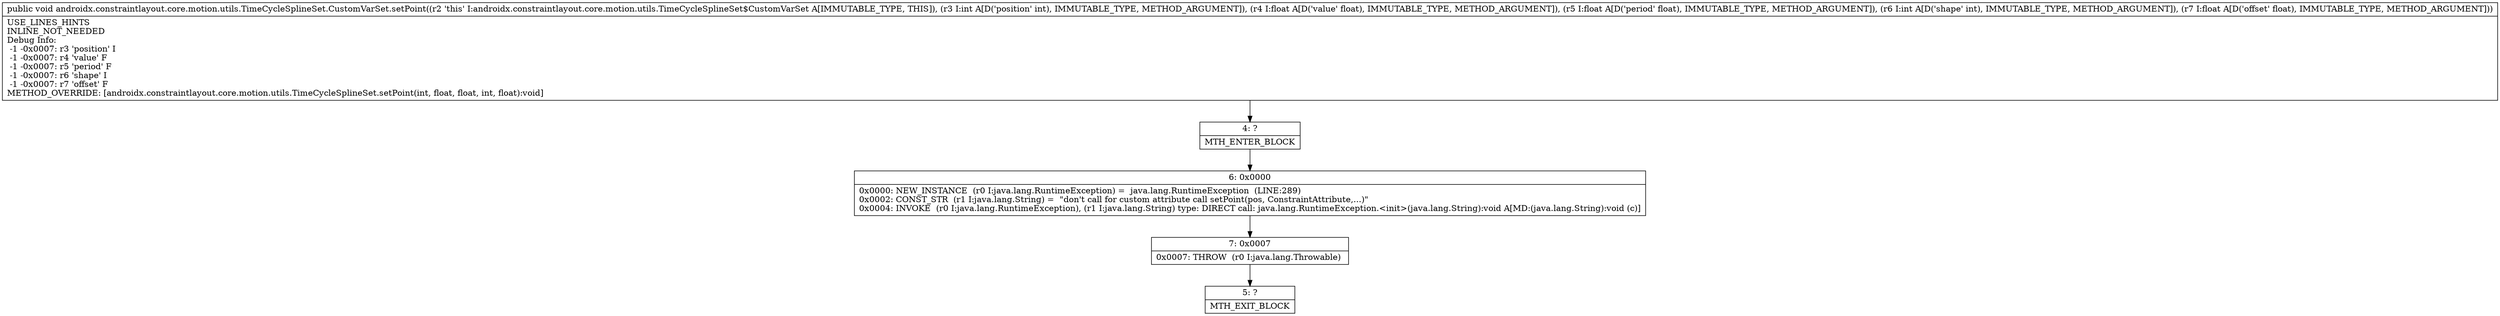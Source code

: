 digraph "CFG forandroidx.constraintlayout.core.motion.utils.TimeCycleSplineSet.CustomVarSet.setPoint(IFFIF)V" {
Node_4 [shape=record,label="{4\:\ ?|MTH_ENTER_BLOCK\l}"];
Node_6 [shape=record,label="{6\:\ 0x0000|0x0000: NEW_INSTANCE  (r0 I:java.lang.RuntimeException) =  java.lang.RuntimeException  (LINE:289)\l0x0002: CONST_STR  (r1 I:java.lang.String) =  \"don't call for custom attribute call setPoint(pos, ConstraintAttribute,...)\" \l0x0004: INVOKE  (r0 I:java.lang.RuntimeException), (r1 I:java.lang.String) type: DIRECT call: java.lang.RuntimeException.\<init\>(java.lang.String):void A[MD:(java.lang.String):void (c)]\l}"];
Node_7 [shape=record,label="{7\:\ 0x0007|0x0007: THROW  (r0 I:java.lang.Throwable) \l}"];
Node_5 [shape=record,label="{5\:\ ?|MTH_EXIT_BLOCK\l}"];
MethodNode[shape=record,label="{public void androidx.constraintlayout.core.motion.utils.TimeCycleSplineSet.CustomVarSet.setPoint((r2 'this' I:androidx.constraintlayout.core.motion.utils.TimeCycleSplineSet$CustomVarSet A[IMMUTABLE_TYPE, THIS]), (r3 I:int A[D('position' int), IMMUTABLE_TYPE, METHOD_ARGUMENT]), (r4 I:float A[D('value' float), IMMUTABLE_TYPE, METHOD_ARGUMENT]), (r5 I:float A[D('period' float), IMMUTABLE_TYPE, METHOD_ARGUMENT]), (r6 I:int A[D('shape' int), IMMUTABLE_TYPE, METHOD_ARGUMENT]), (r7 I:float A[D('offset' float), IMMUTABLE_TYPE, METHOD_ARGUMENT]))  | USE_LINES_HINTS\lINLINE_NOT_NEEDED\lDebug Info:\l  \-1 \-0x0007: r3 'position' I\l  \-1 \-0x0007: r4 'value' F\l  \-1 \-0x0007: r5 'period' F\l  \-1 \-0x0007: r6 'shape' I\l  \-1 \-0x0007: r7 'offset' F\lMETHOD_OVERRIDE: [androidx.constraintlayout.core.motion.utils.TimeCycleSplineSet.setPoint(int, float, float, int, float):void]\l}"];
MethodNode -> Node_4;Node_4 -> Node_6;
Node_6 -> Node_7;
Node_7 -> Node_5;
}


